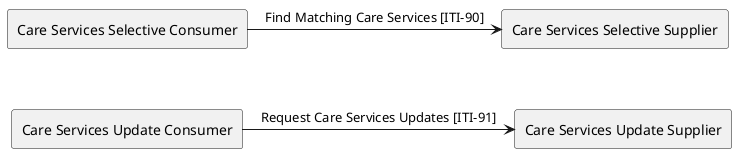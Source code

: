 @startuml
agent "Care Services Selective Supplier" as SelectiveSupplier
agent "Care Services Selective Consumer" as SelectiveConsumer
agent "Care Services Update Supplier" as UpdateSupplier
agent "Care Services Update Consumer" as UpdateConsumer
SelectiveConsumer -> SelectiveSupplier : "Find Matching Care Services [ITI-90]"
SelectiveConsumer -[hidden]-> UpdateConsumer
UpdateConsumer -> UpdateSupplier : "Request Care Services Updates [ITI-91]"
@enduml